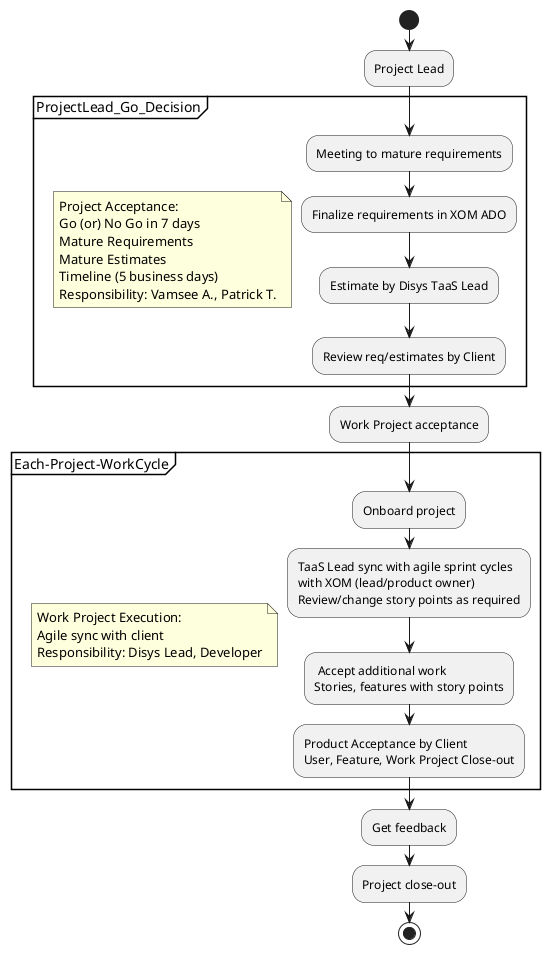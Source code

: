 @startuml project_process_workflow
start
:Project Lead;
partition ProjectLead_Go_Decision {

note
    Project Acceptance: 
    Go (or) No Go in 7 days
    Mature Requirements
    Mature Estimates
    Timeline (5 business days)
    Responsibility: Vamsee A., Patrick T.
end note

:Meeting to mature requirements;
:Finalize requirements in XOM ADO;
:Estimate by Disys TaaS Lead;
:Review req/estimates by Client;

}

:Work Project acceptance;

partition Each-Project-WorkCycle {

note
    Work Project Execution:
    Agile sync with client
    Responsibility: Disys Lead, Developer
end note

:Onboard project;
:TaaS Lead sync with agile sprint cycles
with XOM (lead/product owner)
Review/change story points as required;
: Accept additional work
Stories, features with story points;
:Product Acceptance by Client
User, Feature, Work Project Close-out;

}

:Get feedback;
:Project close-out;

stop
@enduml